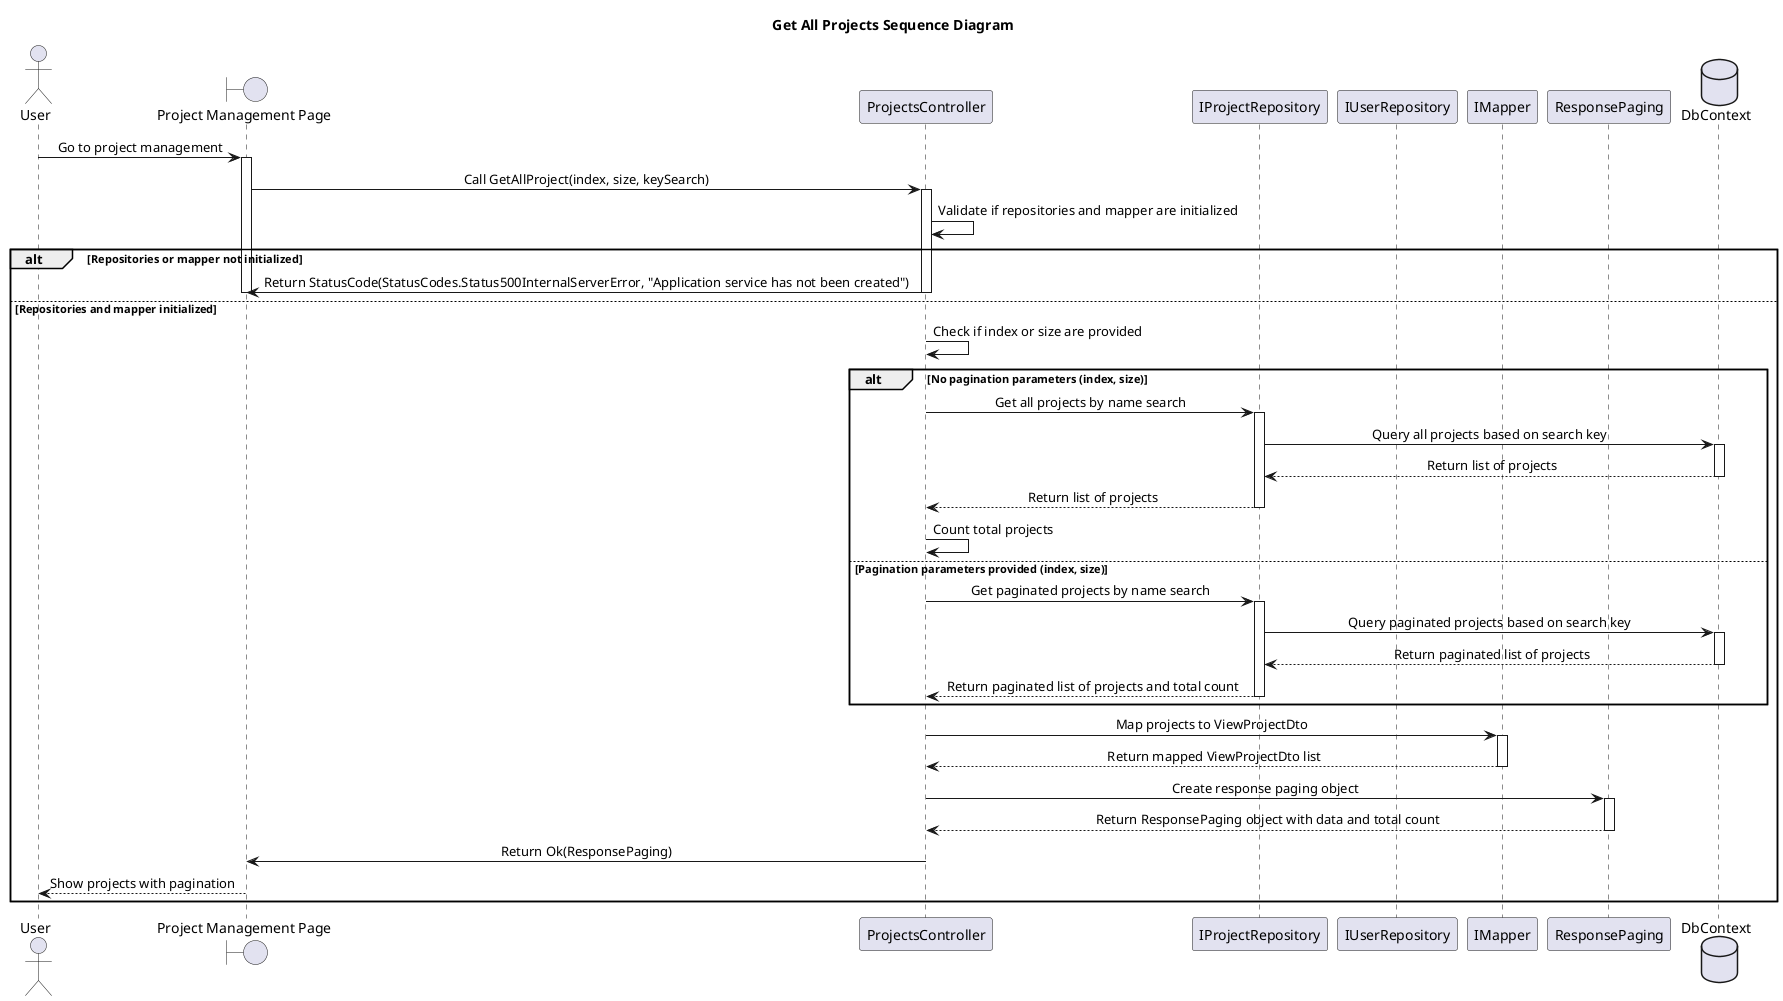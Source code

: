 @startuml
skinparam classAttributeIconSize 0
skinparam SequenceMessageAlignment center
Title Get All Projects Sequence Diagram

actor "User" as U
boundary "Project Management Page" as PPage
participant "ProjectsController" as ProjectsController
participant "IProjectRepository" as IProjectRepo
participant "IUserRepository" as IUserRepo
participant "IMapper" as Mapper
participant "ResponsePaging" as ResponsePaging
database "DbContext" as DbContext


U -> PPage : Go to project management
activate PPage

PPage -> ProjectsController : Call GetAllProject(index, size, keySearch)
activate ProjectsController

ProjectsController -> ProjectsController : Validate if repositories and mapper are initialized
alt Repositories or mapper not initialized
    ProjectsController -> PPage : Return StatusCode(StatusCodes.Status500InternalServerError, "Application service has not been created")
    deactivate PPage
    deactivate ProjectsController
else Repositories and mapper initialized
    ProjectsController -> ProjectsController : Check if index or size are provided
    alt No pagination parameters (index, size)
        ProjectsController -> IProjectRepo : Get all projects by name search
        activate IProjectRepo
        IProjectRepo -> DbContext : Query all projects based on search key
        activate DbContext
        DbContext --> IProjectRepo : Return list of projects
        deactivate DbContext
        IProjectRepo --> ProjectsController : Return list of projects
        deactivate IProjectRepo
        ProjectsController -> ProjectsController : Count total projects
    else Pagination parameters provided (index, size)
        ProjectsController -> IProjectRepo : Get paginated projects by name search
        activate IProjectRepo
        IProjectRepo -> DbContext : Query paginated projects based on search key
        activate DbContext
        DbContext --> IProjectRepo : Return paginated list of projects
        deactivate DbContext
        IProjectRepo --> ProjectsController : Return paginated list of projects and total count
        deactivate IProjectRepo
    end

    ProjectsController -> Mapper : Map projects to ViewProjectDto
    activate Mapper
    Mapper --> ProjectsController : Return mapped ViewProjectDto list
    deactivate Mapper

    ProjectsController -> ResponsePaging : Create response paging object
    activate ResponsePaging
    ResponsePaging --> ProjectsController : Return ResponsePaging object with data and total count
    deactivate ResponsePaging
    ProjectsController -> PPage : Return Ok(ResponsePaging)
    deactivate ProjectsController
    PPage --> U : Show projects with pagination
    deactivate PPage
end


@enduml
